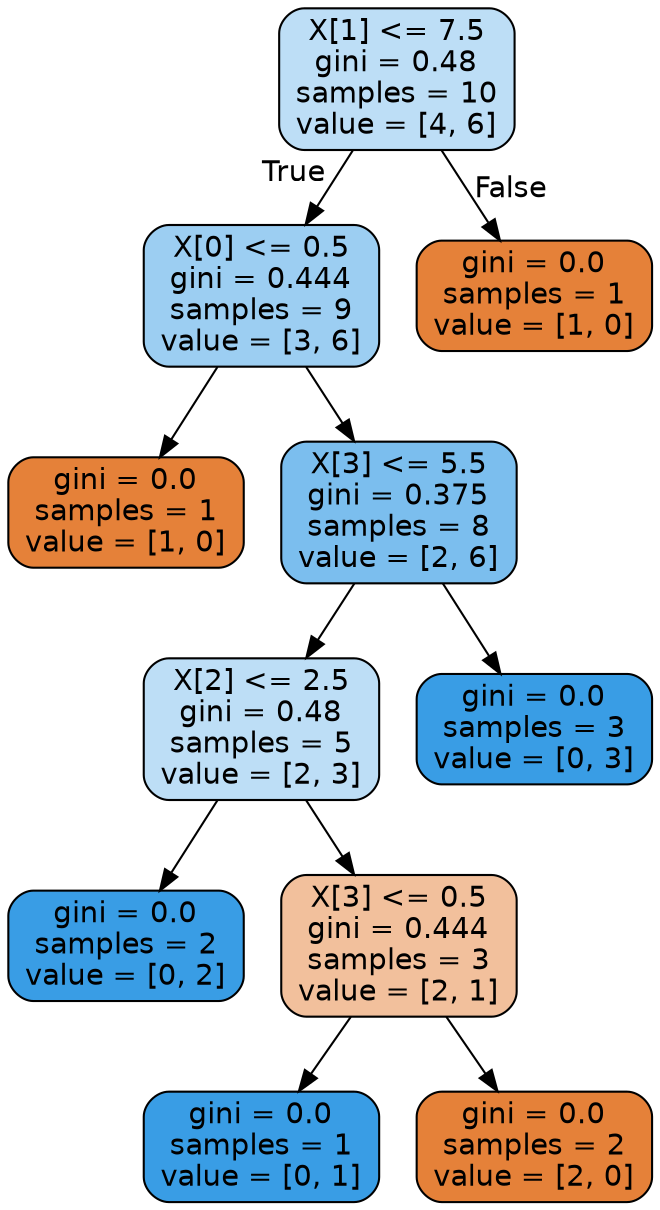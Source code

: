 digraph Tree {
node [shape=box, style="filled, rounded", color="black", fontname="helvetica"] ;
edge [fontname="helvetica"] ;
0 [label="X[1] <= 7.5\ngini = 0.48\nsamples = 10\nvalue = [4, 6]", fillcolor="#bddef6"] ;
1 [label="X[0] <= 0.5\ngini = 0.444\nsamples = 9\nvalue = [3, 6]", fillcolor="#9ccef2"] ;
0 -> 1 [labeldistance=2.5, labelangle=45, headlabel="True"] ;
2 [label="gini = 0.0\nsamples = 1\nvalue = [1, 0]", fillcolor="#e58139"] ;
1 -> 2 ;
3 [label="X[3] <= 5.5\ngini = 0.375\nsamples = 8\nvalue = [2, 6]", fillcolor="#7bbeee"] ;
1 -> 3 ;
4 [label="X[2] <= 2.5\ngini = 0.48\nsamples = 5\nvalue = [2, 3]", fillcolor="#bddef6"] ;
3 -> 4 ;
5 [label="gini = 0.0\nsamples = 2\nvalue = [0, 2]", fillcolor="#399de5"] ;
4 -> 5 ;
6 [label="X[3] <= 0.5\ngini = 0.444\nsamples = 3\nvalue = [2, 1]", fillcolor="#f2c09c"] ;
4 -> 6 ;
7 [label="gini = 0.0\nsamples = 1\nvalue = [0, 1]", fillcolor="#399de5"] ;
6 -> 7 ;
8 [label="gini = 0.0\nsamples = 2\nvalue = [2, 0]", fillcolor="#e58139"] ;
6 -> 8 ;
9 [label="gini = 0.0\nsamples = 3\nvalue = [0, 3]", fillcolor="#399de5"] ;
3 -> 9 ;
10 [label="gini = 0.0\nsamples = 1\nvalue = [1, 0]", fillcolor="#e58139"] ;
0 -> 10 [labeldistance=2.5, labelangle=-45, headlabel="False"] ;
}